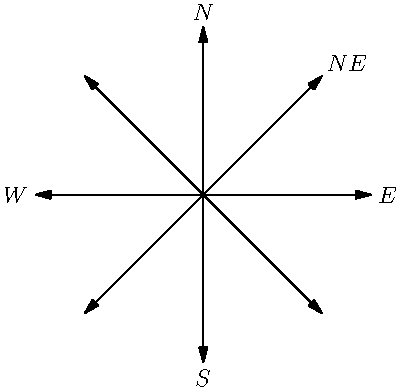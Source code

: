 size(200,200);
pair O=(0,0);
draw(O--E, Arrow);
draw(O--NE, Arrow);
draw(O--N, Arrow);
draw(O--NW, Arrow);
draw(O--W, Arrow);
draw(O--SW, Arrow);
draw(O--S, Arrow);
draw(O--SE, Arrow);
label("$E$", E, E);
label("$N$", N, N);
label("$W$", W, W);
label("$S$", S, S);
label("$NE$", position=NE, align=NE);